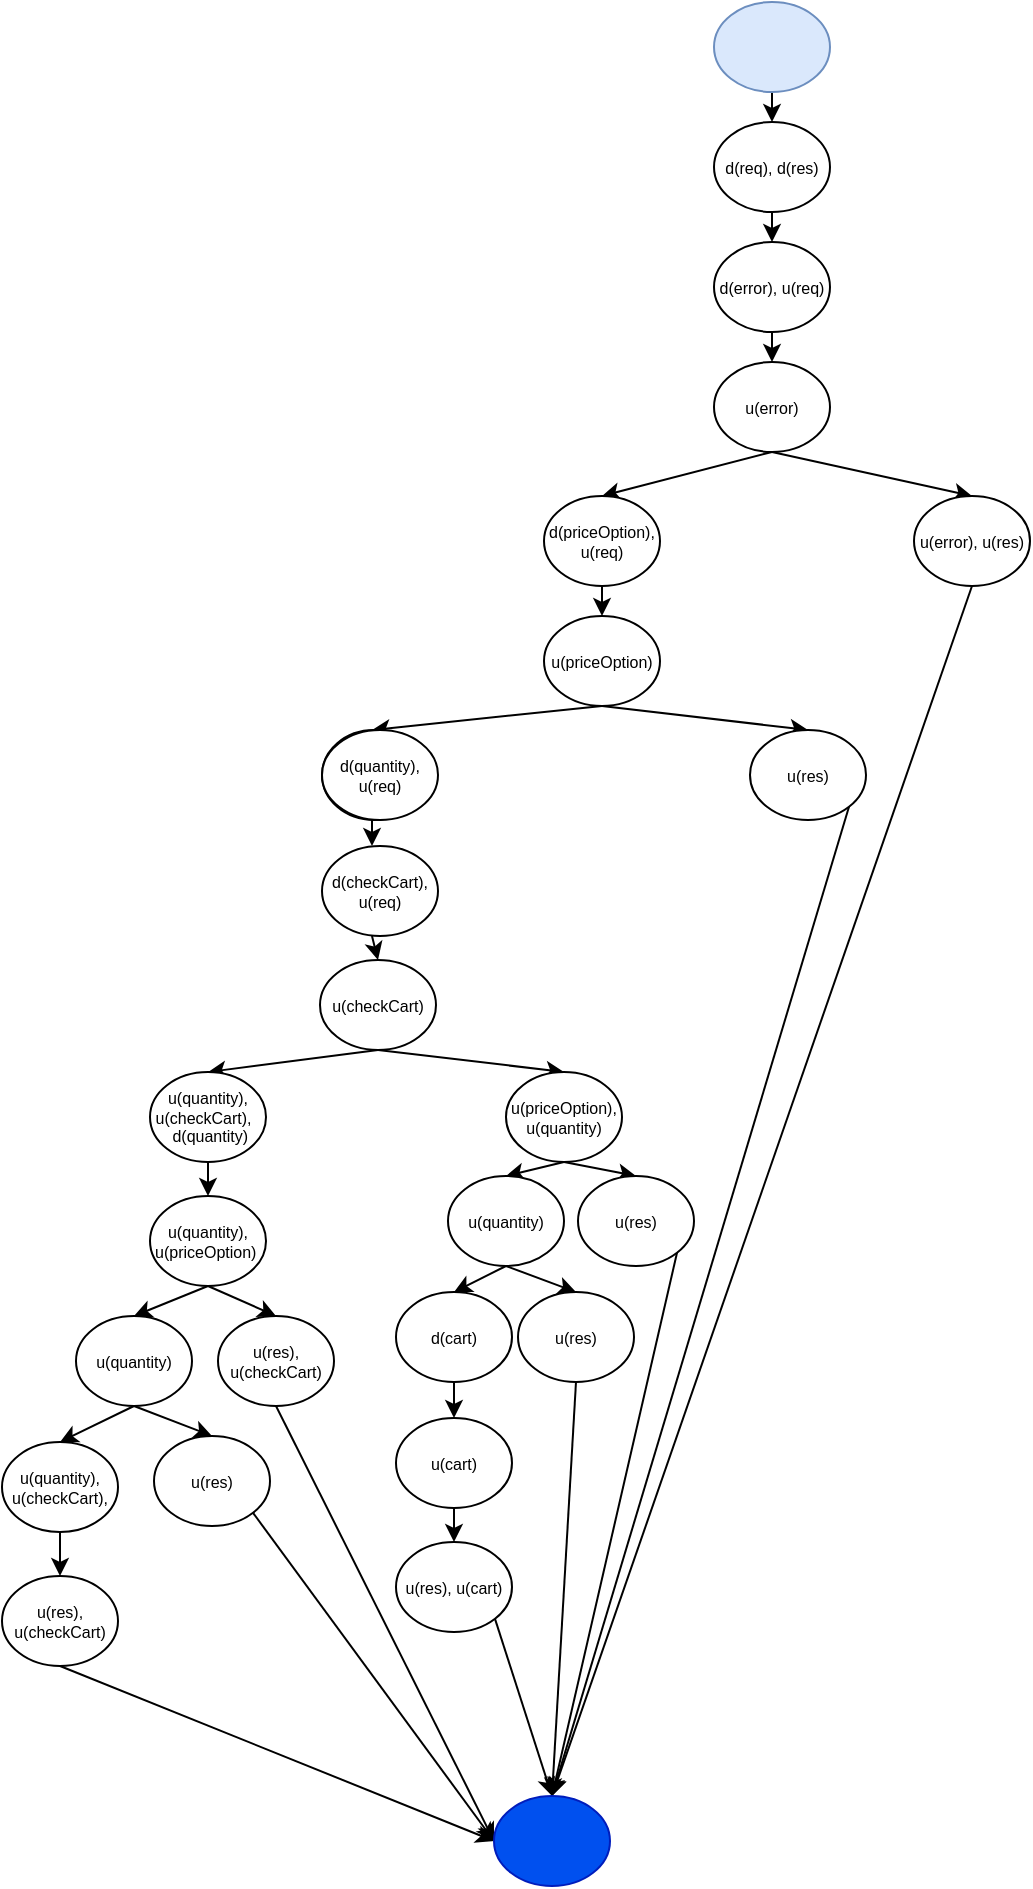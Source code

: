 <mxfile version="14.1.3" type="github">
  <diagram id="PYtqz0jJLVaQwFEC9LmB" name="Page-1">
    <mxGraphModel dx="745" dy="310" grid="0" gridSize="10" guides="1" tooltips="1" connect="1" arrows="1" fold="1" page="1" pageScale="1" pageWidth="850" pageHeight="1100" math="0" shadow="0">
      <root>
        <mxCell id="0" />
        <mxCell id="1" parent="0" />
        <mxCell id="cX_QqQjDj7oF1QqufWb9-50" style="edgeStyle=orthogonalEdgeStyle;rounded=0;orthogonalLoop=1;jettySize=auto;html=1;exitX=0.5;exitY=1;exitDx=0;exitDy=0;entryX=0.5;entryY=0;entryDx=0;entryDy=0;verticalAlign=middle;fontSize=8;fontStyle=0" edge="1" parent="1" source="cX_QqQjDj7oF1QqufWb9-2" target="cX_QqQjDj7oF1QqufWb9-5">
          <mxGeometry relative="1" as="geometry" />
        </mxCell>
        <mxCell id="cX_QqQjDj7oF1QqufWb9-2" value="" style="ellipse;whiteSpace=wrap;html=1;labelBackgroundColor=none;fillColor=#dae8fc;strokeColor=#6c8ebf;sketch=0;verticalAlign=middle;fontSize=8;fontStyle=0;shadow=0;" vertex="1" parent="1">
          <mxGeometry x="503" y="3" width="58" height="45" as="geometry" />
        </mxCell>
        <mxCell id="cX_QqQjDj7oF1QqufWb9-51" style="edgeStyle=none;rounded=0;orthogonalLoop=1;jettySize=auto;html=1;exitX=0.5;exitY=1;exitDx=0;exitDy=0;entryX=0.5;entryY=0;entryDx=0;entryDy=0;verticalAlign=middle;fontSize=8;fontStyle=0" edge="1" parent="1" source="cX_QqQjDj7oF1QqufWb9-4" target="cX_QqQjDj7oF1QqufWb9-8">
          <mxGeometry relative="1" as="geometry" />
        </mxCell>
        <mxCell id="cX_QqQjDj7oF1QqufWb9-92" style="edgeStyle=none;rounded=0;orthogonalLoop=1;jettySize=auto;html=1;exitX=0.5;exitY=1;exitDx=0;exitDy=0;entryX=0.5;entryY=0;entryDx=0;entryDy=0;verticalAlign=middle;fontSize=8;fontStyle=0" edge="1" parent="1" source="cX_QqQjDj7oF1QqufWb9-4" target="cX_QqQjDj7oF1QqufWb9-74">
          <mxGeometry relative="1" as="geometry" />
        </mxCell>
        <mxCell id="cX_QqQjDj7oF1QqufWb9-4" value="u(error)" style="ellipse;whiteSpace=wrap;html=1;verticalAlign=middle;fontSize=8;strokeWidth=1;fontStyle=0" vertex="1" parent="1">
          <mxGeometry x="503" y="183" width="58" height="45" as="geometry" />
        </mxCell>
        <mxCell id="cX_QqQjDj7oF1QqufWb9-191" style="edgeStyle=none;rounded=0;orthogonalLoop=1;jettySize=auto;html=1;exitX=0.5;exitY=1;exitDx=0;exitDy=0;entryX=0.5;entryY=0;entryDx=0;entryDy=0;fontSize=8;fontStyle=0" edge="1" parent="1" source="cX_QqQjDj7oF1QqufWb9-5" target="cX_QqQjDj7oF1QqufWb9-190">
          <mxGeometry relative="1" as="geometry" />
        </mxCell>
        <mxCell id="cX_QqQjDj7oF1QqufWb9-5" value="d(req), d(res)" style="ellipse;whiteSpace=wrap;html=1;verticalAlign=middle;fontSize=8;fontStyle=0" vertex="1" parent="1">
          <mxGeometry x="503" y="63" width="58" height="45" as="geometry" />
        </mxCell>
        <mxCell id="cX_QqQjDj7oF1QqufWb9-83" style="edgeStyle=none;rounded=0;orthogonalLoop=1;jettySize=auto;html=1;exitX=0.5;exitY=1;exitDx=0;exitDy=0;entryX=0.5;entryY=0;entryDx=0;entryDy=0;verticalAlign=middle;fontSize=8;fontStyle=0" edge="1" parent="1" source="cX_QqQjDj7oF1QqufWb9-8" target="cX_QqQjDj7oF1QqufWb9-75">
          <mxGeometry relative="1" as="geometry">
            <mxPoint x="434.0" y="297" as="sourcePoint" />
          </mxGeometry>
        </mxCell>
        <mxCell id="cX_QqQjDj7oF1QqufWb9-8" value="d(priceOption), u(req)" style="ellipse;whiteSpace=wrap;html=1;verticalAlign=middle;fontSize=8;fontStyle=0" vertex="1" parent="1">
          <mxGeometry x="418" y="250" width="58" height="45" as="geometry" />
        </mxCell>
        <mxCell id="cX_QqQjDj7oF1QqufWb9-145" style="edgeStyle=none;rounded=0;orthogonalLoop=1;jettySize=auto;html=1;exitX=0.5;exitY=1;exitDx=0;exitDy=0;entryX=0.5;entryY=0;entryDx=0;entryDy=0;verticalAlign=middle;fontSize=8;fontStyle=0" edge="1" parent="1" source="cX_QqQjDj7oF1QqufWb9-74" target="cX_QqQjDj7oF1QqufWb9-132">
          <mxGeometry relative="1" as="geometry">
            <mxPoint x="633" y="977.0" as="targetPoint" />
          </mxGeometry>
        </mxCell>
        <mxCell id="cX_QqQjDj7oF1QqufWb9-74" value="u(error), u(res)" style="ellipse;whiteSpace=wrap;html=1;verticalAlign=middle;fontSize=8;fontStyle=0" vertex="1" parent="1">
          <mxGeometry x="603" y="250" width="58" height="45" as="geometry" />
        </mxCell>
        <mxCell id="cX_QqQjDj7oF1QqufWb9-84" style="edgeStyle=none;rounded=0;orthogonalLoop=1;jettySize=auto;html=1;exitX=0.5;exitY=1;exitDx=0;exitDy=0;entryX=0.5;entryY=0;entryDx=0;entryDy=0;verticalAlign=middle;fontSize=8;fontStyle=0" edge="1" parent="1" source="cX_QqQjDj7oF1QqufWb9-75">
          <mxGeometry relative="1" as="geometry">
            <mxPoint x="332" y="367" as="targetPoint" />
          </mxGeometry>
        </mxCell>
        <mxCell id="cX_QqQjDj7oF1QqufWb9-85" style="edgeStyle=none;rounded=0;orthogonalLoop=1;jettySize=auto;html=1;exitX=0.5;exitY=1;exitDx=0;exitDy=0;entryX=0.5;entryY=0;entryDx=0;entryDy=0;verticalAlign=middle;fontSize=8;fontStyle=0" edge="1" parent="1" source="cX_QqQjDj7oF1QqufWb9-75" target="cX_QqQjDj7oF1QqufWb9-76">
          <mxGeometry relative="1" as="geometry" />
        </mxCell>
        <mxCell id="cX_QqQjDj7oF1QqufWb9-75" value="u(priceOption)" style="ellipse;whiteSpace=wrap;html=1;verticalAlign=middle;fontSize=8;fontStyle=0" vertex="1" parent="1">
          <mxGeometry x="418" y="310" width="58" height="45" as="geometry" />
        </mxCell>
        <mxCell id="cX_QqQjDj7oF1QqufWb9-144" style="edgeStyle=none;rounded=0;orthogonalLoop=1;jettySize=auto;html=1;exitX=1;exitY=1;exitDx=0;exitDy=0;entryX=0.5;entryY=0;entryDx=0;entryDy=0;verticalAlign=middle;fontSize=8;fontStyle=0" edge="1" parent="1" source="cX_QqQjDj7oF1QqufWb9-76" target="cX_QqQjDj7oF1QqufWb9-132">
          <mxGeometry relative="1" as="geometry" />
        </mxCell>
        <mxCell id="cX_QqQjDj7oF1QqufWb9-76" value="u(res)" style="ellipse;whiteSpace=wrap;html=1;verticalAlign=middle;fontSize=8;fontStyle=0" vertex="1" parent="1">
          <mxGeometry x="521" y="367" width="58" height="45" as="geometry" />
        </mxCell>
        <mxCell id="cX_QqQjDj7oF1QqufWb9-86" style="edgeStyle=none;rounded=0;orthogonalLoop=1;jettySize=auto;html=1;exitX=0.5;exitY=1;exitDx=0;exitDy=0;entryX=0.5;entryY=0;entryDx=0;entryDy=0;verticalAlign=middle;fontSize=8;fontStyle=0" edge="1" parent="1">
          <mxGeometry relative="1" as="geometry">
            <mxPoint x="332" y="412.0" as="sourcePoint" />
            <mxPoint x="332" y="425" as="targetPoint" />
          </mxGeometry>
        </mxCell>
        <mxCell id="cX_QqQjDj7oF1QqufWb9-87" style="edgeStyle=none;rounded=0;orthogonalLoop=1;jettySize=auto;html=1;exitX=0.5;exitY=1;exitDx=0;exitDy=0;entryX=0.5;entryY=0;entryDx=0;entryDy=0;verticalAlign=middle;fontSize=8;fontStyle=0" edge="1" parent="1" target="cX_QqQjDj7oF1QqufWb9-80">
          <mxGeometry relative="1" as="geometry">
            <mxPoint x="332" y="470" as="sourcePoint" />
          </mxGeometry>
        </mxCell>
        <mxCell id="cX_QqQjDj7oF1QqufWb9-91" style="edgeStyle=none;rounded=0;orthogonalLoop=1;jettySize=auto;html=1;exitX=0.5;exitY=1;exitDx=0;exitDy=0;entryX=0.5;entryY=0;entryDx=0;entryDy=0;verticalAlign=middle;fontSize=8;fontStyle=0" edge="1" parent="1" source="cX_QqQjDj7oF1QqufWb9-80" target="cX_QqQjDj7oF1QqufWb9-82">
          <mxGeometry relative="1" as="geometry" />
        </mxCell>
        <mxCell id="cX_QqQjDj7oF1QqufWb9-95" style="edgeStyle=none;rounded=0;orthogonalLoop=1;jettySize=auto;html=1;entryX=0.5;entryY=0;entryDx=0;entryDy=0;exitX=0.5;exitY=1;exitDx=0;exitDy=0;verticalAlign=middle;fontSize=8;fontStyle=0" edge="1" parent="1" source="cX_QqQjDj7oF1QqufWb9-80" target="cX_QqQjDj7oF1QqufWb9-94">
          <mxGeometry relative="1" as="geometry">
            <mxPoint x="321" y="524" as="sourcePoint" />
          </mxGeometry>
        </mxCell>
        <mxCell id="cX_QqQjDj7oF1QqufWb9-80" value="u(checkCart)" style="ellipse;whiteSpace=wrap;html=1;verticalAlign=middle;fontSize=8;fontStyle=0" vertex="1" parent="1">
          <mxGeometry x="306" y="482" width="58" height="45" as="geometry" />
        </mxCell>
        <mxCell id="cX_QqQjDj7oF1QqufWb9-121" style="edgeStyle=none;rounded=0;orthogonalLoop=1;jettySize=auto;html=1;exitX=0.5;exitY=1;exitDx=0;exitDy=0;entryX=0.5;entryY=0;entryDx=0;entryDy=0;verticalAlign=middle;fontSize=8;fontStyle=0" edge="1" parent="1" source="cX_QqQjDj7oF1QqufWb9-82" target="cX_QqQjDj7oF1QqufWb9-110">
          <mxGeometry relative="1" as="geometry" />
        </mxCell>
        <mxCell id="cX_QqQjDj7oF1QqufWb9-82" value="u(quantity), u(checkCart),&amp;nbsp;&amp;nbsp;&lt;br style=&quot;font-size: 8px;&quot;&gt;&amp;nbsp;d(quantity)" style="ellipse;whiteSpace=wrap;html=1;verticalAlign=middle;fontSize=8;fontStyle=0" vertex="1" parent="1">
          <mxGeometry x="221" y="538" width="58" height="45" as="geometry" />
        </mxCell>
        <mxCell id="cX_QqQjDj7oF1QqufWb9-100" style="edgeStyle=none;rounded=0;orthogonalLoop=1;jettySize=auto;html=1;exitX=0.5;exitY=1;exitDx=0;exitDy=0;entryX=0.5;entryY=0;entryDx=0;entryDy=0;verticalAlign=middle;fontSize=8;fontStyle=0" edge="1" parent="1" source="cX_QqQjDj7oF1QqufWb9-94" target="cX_QqQjDj7oF1QqufWb9-99">
          <mxGeometry relative="1" as="geometry" />
        </mxCell>
        <mxCell id="cX_QqQjDj7oF1QqufWb9-131" style="edgeStyle=none;rounded=0;orthogonalLoop=1;jettySize=auto;html=1;exitX=0.5;exitY=1;exitDx=0;exitDy=0;entryX=0.5;entryY=0;entryDx=0;entryDy=0;verticalAlign=middle;fontSize=8;fontStyle=0" edge="1" parent="1" source="cX_QqQjDj7oF1QqufWb9-94" target="cX_QqQjDj7oF1QqufWb9-97">
          <mxGeometry relative="1" as="geometry" />
        </mxCell>
        <mxCell id="cX_QqQjDj7oF1QqufWb9-94" value="u(priceOption), u(quantity)" style="ellipse;whiteSpace=wrap;html=1;verticalAlign=middle;fontSize=8;fontStyle=0" vertex="1" parent="1">
          <mxGeometry x="399" y="538" width="58" height="45" as="geometry" />
        </mxCell>
        <mxCell id="cX_QqQjDj7oF1QqufWb9-143" style="edgeStyle=none;rounded=0;orthogonalLoop=1;jettySize=auto;html=1;exitX=1;exitY=1;exitDx=0;exitDy=0;entryX=0.5;entryY=0;entryDx=0;entryDy=0;verticalAlign=middle;fontSize=8;fontStyle=0" edge="1" parent="1" source="cX_QqQjDj7oF1QqufWb9-97" target="cX_QqQjDj7oF1QqufWb9-132">
          <mxGeometry relative="1" as="geometry" />
        </mxCell>
        <mxCell id="cX_QqQjDj7oF1QqufWb9-97" value="u(res)" style="ellipse;whiteSpace=wrap;html=1;verticalAlign=middle;fontSize=8;fontStyle=0" vertex="1" parent="1">
          <mxGeometry x="435" y="590" width="58" height="45" as="geometry" />
        </mxCell>
        <mxCell id="cX_QqQjDj7oF1QqufWb9-126" style="edgeStyle=none;rounded=0;orthogonalLoop=1;jettySize=auto;html=1;exitX=0.5;exitY=1;exitDx=0;exitDy=0;entryX=0.5;entryY=0;entryDx=0;entryDy=0;verticalAlign=middle;fontSize=8;fontStyle=0" edge="1" parent="1" source="cX_QqQjDj7oF1QqufWb9-99" target="cX_QqQjDj7oF1QqufWb9-104">
          <mxGeometry relative="1" as="geometry" />
        </mxCell>
        <mxCell id="cX_QqQjDj7oF1QqufWb9-127" style="edgeStyle=none;rounded=0;orthogonalLoop=1;jettySize=auto;html=1;exitX=0.5;exitY=1;exitDx=0;exitDy=0;entryX=0.5;entryY=0;entryDx=0;entryDy=0;verticalAlign=middle;fontSize=8;fontStyle=0" edge="1" parent="1" source="cX_QqQjDj7oF1QqufWb9-99" target="cX_QqQjDj7oF1QqufWb9-101">
          <mxGeometry relative="1" as="geometry" />
        </mxCell>
        <mxCell id="cX_QqQjDj7oF1QqufWb9-99" value="u(quantity)" style="ellipse;whiteSpace=wrap;html=1;verticalAlign=middle;fontSize=8;fontStyle=0" vertex="1" parent="1">
          <mxGeometry x="370" y="590" width="58" height="45" as="geometry" />
        </mxCell>
        <mxCell id="cX_QqQjDj7oF1QqufWb9-142" style="edgeStyle=none;rounded=0;orthogonalLoop=1;jettySize=auto;html=1;exitX=0.5;exitY=1;exitDx=0;exitDy=0;entryX=0.5;entryY=0;entryDx=0;entryDy=0;verticalAlign=middle;fontSize=8;fontStyle=0" edge="1" parent="1" source="cX_QqQjDj7oF1QqufWb9-101" target="cX_QqQjDj7oF1QqufWb9-132">
          <mxGeometry relative="1" as="geometry">
            <mxPoint x="613" y="966.0" as="targetPoint" />
          </mxGeometry>
        </mxCell>
        <mxCell id="cX_QqQjDj7oF1QqufWb9-101" value="u(res)" style="ellipse;whiteSpace=wrap;html=1;verticalAlign=middle;fontSize=8;fontStyle=0" vertex="1" parent="1">
          <mxGeometry x="405" y="648" width="58" height="45" as="geometry" />
        </mxCell>
        <mxCell id="cX_QqQjDj7oF1QqufWb9-130" style="edgeStyle=none;rounded=0;orthogonalLoop=1;jettySize=auto;html=1;exitX=0.5;exitY=1;exitDx=0;exitDy=0;entryX=0.5;entryY=0;entryDx=0;entryDy=0;verticalAlign=middle;fontSize=8;fontStyle=0" edge="1" parent="1" source="cX_QqQjDj7oF1QqufWb9-104" target="cX_QqQjDj7oF1QqufWb9-106">
          <mxGeometry relative="1" as="geometry" />
        </mxCell>
        <mxCell id="cX_QqQjDj7oF1QqufWb9-104" value="d(cart)" style="ellipse;whiteSpace=wrap;html=1;verticalAlign=middle;fontSize=8;fontStyle=0" vertex="1" parent="1">
          <mxGeometry x="344" y="648" width="58" height="45" as="geometry" />
        </mxCell>
        <mxCell id="cX_QqQjDj7oF1QqufWb9-109" style="edgeStyle=none;rounded=0;orthogonalLoop=1;jettySize=auto;html=1;exitX=0.5;exitY=1;exitDx=0;exitDy=0;entryX=0.5;entryY=0;entryDx=0;entryDy=0;verticalAlign=middle;fontSize=8;fontStyle=0" edge="1" parent="1" source="cX_QqQjDj7oF1QqufWb9-106" target="cX_QqQjDj7oF1QqufWb9-107">
          <mxGeometry relative="1" as="geometry" />
        </mxCell>
        <mxCell id="cX_QqQjDj7oF1QqufWb9-106" value="u(cart)" style="ellipse;whiteSpace=wrap;html=1;verticalAlign=middle;fontSize=8;fontStyle=0" vertex="1" parent="1">
          <mxGeometry x="344" y="711" width="58" height="45" as="geometry" />
        </mxCell>
        <mxCell id="cX_QqQjDj7oF1QqufWb9-141" style="edgeStyle=none;rounded=0;orthogonalLoop=1;jettySize=auto;html=1;exitX=1;exitY=1;exitDx=0;exitDy=0;entryX=0.5;entryY=0;entryDx=0;entryDy=0;verticalAlign=middle;fontSize=8;fontStyle=0" edge="1" parent="1" source="cX_QqQjDj7oF1QqufWb9-107" target="cX_QqQjDj7oF1QqufWb9-132">
          <mxGeometry relative="1" as="geometry" />
        </mxCell>
        <mxCell id="cX_QqQjDj7oF1QqufWb9-107" value="u(res), u(cart)" style="ellipse;whiteSpace=wrap;html=1;verticalAlign=middle;fontSize=8;fontStyle=0" vertex="1" parent="1">
          <mxGeometry x="344" y="773" width="58" height="45" as="geometry" />
        </mxCell>
        <mxCell id="cX_QqQjDj7oF1QqufWb9-114" style="edgeStyle=none;rounded=0;orthogonalLoop=1;jettySize=auto;html=1;exitX=0.5;exitY=1;exitDx=0;exitDy=0;entryX=0.5;entryY=0;entryDx=0;entryDy=0;verticalAlign=middle;fontSize=8;fontStyle=0" edge="1" parent="1" source="cX_QqQjDj7oF1QqufWb9-110" target="cX_QqQjDj7oF1QqufWb9-111">
          <mxGeometry relative="1" as="geometry" />
        </mxCell>
        <mxCell id="cX_QqQjDj7oF1QqufWb9-118" style="edgeStyle=none;rounded=0;orthogonalLoop=1;jettySize=auto;html=1;exitX=0.5;exitY=1;exitDx=0;exitDy=0;entryX=0.5;entryY=0;entryDx=0;entryDy=0;verticalAlign=middle;fontSize=8;fontStyle=0" edge="1" parent="1" source="cX_QqQjDj7oF1QqufWb9-110" target="cX_QqQjDj7oF1QqufWb9-115">
          <mxGeometry relative="1" as="geometry" />
        </mxCell>
        <mxCell id="cX_QqQjDj7oF1QqufWb9-110" value="u(quantity), u(priceOption)&amp;nbsp;" style="ellipse;whiteSpace=wrap;html=1;verticalAlign=middle;fontSize=8;fontStyle=0" vertex="1" parent="1">
          <mxGeometry x="221" y="600" width="58" height="45" as="geometry" />
        </mxCell>
        <mxCell id="cX_QqQjDj7oF1QqufWb9-139" style="edgeStyle=none;rounded=0;orthogonalLoop=1;jettySize=auto;html=1;exitX=0.5;exitY=1;exitDx=0;exitDy=0;entryX=0;entryY=0.5;entryDx=0;entryDy=0;verticalAlign=middle;fontSize=8;fontStyle=0" edge="1" parent="1" source="cX_QqQjDj7oF1QqufWb9-111" target="cX_QqQjDj7oF1QqufWb9-132">
          <mxGeometry relative="1" as="geometry">
            <mxPoint x="553" y="936.0" as="targetPoint" />
          </mxGeometry>
        </mxCell>
        <mxCell id="cX_QqQjDj7oF1QqufWb9-111" value="u(res), u(checkCart)" style="ellipse;whiteSpace=wrap;html=1;verticalAlign=middle;fontSize=8;fontStyle=0" vertex="1" parent="1">
          <mxGeometry x="255" y="660" width="58" height="45" as="geometry" />
        </mxCell>
        <mxCell id="cX_QqQjDj7oF1QqufWb9-119" style="edgeStyle=none;rounded=0;orthogonalLoop=1;jettySize=auto;html=1;exitX=0.5;exitY=1;exitDx=0;exitDy=0;entryX=0.5;entryY=0;entryDx=0;entryDy=0;verticalAlign=middle;fontSize=8;fontStyle=0" edge="1" parent="1" source="cX_QqQjDj7oF1QqufWb9-115" target="cX_QqQjDj7oF1QqufWb9-116">
          <mxGeometry relative="1" as="geometry" />
        </mxCell>
        <mxCell id="cX_QqQjDj7oF1QqufWb9-120" style="edgeStyle=none;rounded=0;orthogonalLoop=1;jettySize=auto;html=1;exitX=0.5;exitY=1;exitDx=0;exitDy=0;entryX=0.5;entryY=0;entryDx=0;entryDy=0;verticalAlign=middle;fontSize=8;fontStyle=0" edge="1" parent="1" source="cX_QqQjDj7oF1QqufWb9-115" target="cX_QqQjDj7oF1QqufWb9-117">
          <mxGeometry relative="1" as="geometry" />
        </mxCell>
        <mxCell id="cX_QqQjDj7oF1QqufWb9-115" value="u(quantity)" style="ellipse;whiteSpace=wrap;html=1;verticalAlign=middle;fontSize=8;fontStyle=0" vertex="1" parent="1">
          <mxGeometry x="184" y="660" width="58" height="45" as="geometry" />
        </mxCell>
        <mxCell id="cX_QqQjDj7oF1QqufWb9-138" style="edgeStyle=none;rounded=0;orthogonalLoop=1;jettySize=auto;html=1;exitX=1;exitY=1;exitDx=0;exitDy=0;entryX=0;entryY=0.5;entryDx=0;entryDy=0;verticalAlign=middle;fontSize=8;fontStyle=0" edge="1" parent="1" source="cX_QqQjDj7oF1QqufWb9-116" target="cX_QqQjDj7oF1QqufWb9-132">
          <mxGeometry relative="1" as="geometry" />
        </mxCell>
        <mxCell id="cX_QqQjDj7oF1QqufWb9-116" value="u(res)" style="ellipse;whiteSpace=wrap;html=1;verticalAlign=middle;fontSize=8;fontStyle=0" vertex="1" parent="1">
          <mxGeometry x="223" y="720" width="58" height="45" as="geometry" />
        </mxCell>
        <mxCell id="cX_QqQjDj7oF1QqufWb9-124" style="edgeStyle=none;rounded=0;orthogonalLoop=1;jettySize=auto;html=1;exitX=0.5;exitY=1;exitDx=0;exitDy=0;entryX=0.5;entryY=0;entryDx=0;entryDy=0;verticalAlign=middle;fontSize=8;fontStyle=0" edge="1" parent="1" source="cX_QqQjDj7oF1QqufWb9-117" target="cX_QqQjDj7oF1QqufWb9-122">
          <mxGeometry relative="1" as="geometry" />
        </mxCell>
        <mxCell id="cX_QqQjDj7oF1QqufWb9-117" value="u(quantity), u(checkCart)," style="ellipse;whiteSpace=wrap;html=1;verticalAlign=middle;fontSize=8;fontStyle=0" vertex="1" parent="1">
          <mxGeometry x="147" y="723" width="58" height="45" as="geometry" />
        </mxCell>
        <mxCell id="cX_QqQjDj7oF1QqufWb9-135" style="edgeStyle=none;rounded=0;orthogonalLoop=1;jettySize=auto;html=1;exitX=0.5;exitY=1;exitDx=0;exitDy=0;entryX=0;entryY=0.5;entryDx=0;entryDy=0;verticalAlign=middle;fontSize=8;fontStyle=0" edge="1" parent="1" source="cX_QqQjDj7oF1QqufWb9-122" target="cX_QqQjDj7oF1QqufWb9-132">
          <mxGeometry relative="1" as="geometry" />
        </mxCell>
        <mxCell id="cX_QqQjDj7oF1QqufWb9-122" value="u(res), u(checkCart)" style="ellipse;whiteSpace=wrap;html=1;verticalAlign=middle;fontSize=8;fontStyle=0" vertex="1" parent="1">
          <mxGeometry x="147" y="790" width="58" height="45" as="geometry" />
        </mxCell>
        <mxCell id="cX_QqQjDj7oF1QqufWb9-132" value="" style="ellipse;whiteSpace=wrap;html=1;fillColor=#0050ef;strokeColor=#001DBC;fontColor=#ffffff;verticalAlign=middle;fontSize=8;fontStyle=0" vertex="1" parent="1">
          <mxGeometry x="393" y="900" width="58" height="45" as="geometry" />
        </mxCell>
        <mxCell id="cX_QqQjDj7oF1QqufWb9-140" style="edgeStyle=none;rounded=0;orthogonalLoop=1;jettySize=auto;html=1;exitX=0.5;exitY=0;exitDx=0;exitDy=0;verticalAlign=middle;fontSize=8;fontStyle=0" edge="1" parent="1" source="cX_QqQjDj7oF1QqufWb9-132" target="cX_QqQjDj7oF1QqufWb9-132">
          <mxGeometry relative="1" as="geometry" />
        </mxCell>
        <mxCell id="cX_QqQjDj7oF1QqufWb9-192" style="edgeStyle=none;rounded=0;orthogonalLoop=1;jettySize=auto;html=1;exitX=0.5;exitY=1;exitDx=0;exitDy=0;entryX=0.5;entryY=0;entryDx=0;entryDy=0;fontSize=8;fontStyle=0" edge="1" parent="1" source="cX_QqQjDj7oF1QqufWb9-190" target="cX_QqQjDj7oF1QqufWb9-4">
          <mxGeometry relative="1" as="geometry" />
        </mxCell>
        <mxCell id="cX_QqQjDj7oF1QqufWb9-190" value="d(error), u(req)" style="ellipse;whiteSpace=wrap;html=1;verticalAlign=middle;fontSize=8;fontStyle=0" vertex="1" parent="1">
          <mxGeometry x="503" y="123" width="58" height="45" as="geometry" />
        </mxCell>
        <mxCell id="cX_QqQjDj7oF1QqufWb9-195" value="d(quantity), u(req)" style="ellipse;whiteSpace=wrap;html=1;verticalAlign=middle;fontSize=8;fontStyle=0" vertex="1" parent="1">
          <mxGeometry x="307" y="367" width="52" height="45" as="geometry" />
        </mxCell>
        <mxCell id="cX_QqQjDj7oF1QqufWb9-197" value="d(quantity), u(req)" style="ellipse;whiteSpace=wrap;html=1;verticalAlign=middle;fontSize=8;fontStyle=0" vertex="1" parent="1">
          <mxGeometry x="307" y="367" width="58" height="45" as="geometry" />
        </mxCell>
        <mxCell id="cX_QqQjDj7oF1QqufWb9-198" value="d(checkCart), u(req)" style="ellipse;whiteSpace=wrap;html=1;verticalAlign=middle;fontSize=8;fontStyle=0;backgroundOutline=0;" vertex="1" parent="1">
          <mxGeometry x="307" y="425" width="58" height="45" as="geometry" />
        </mxCell>
      </root>
    </mxGraphModel>
  </diagram>
</mxfile>
